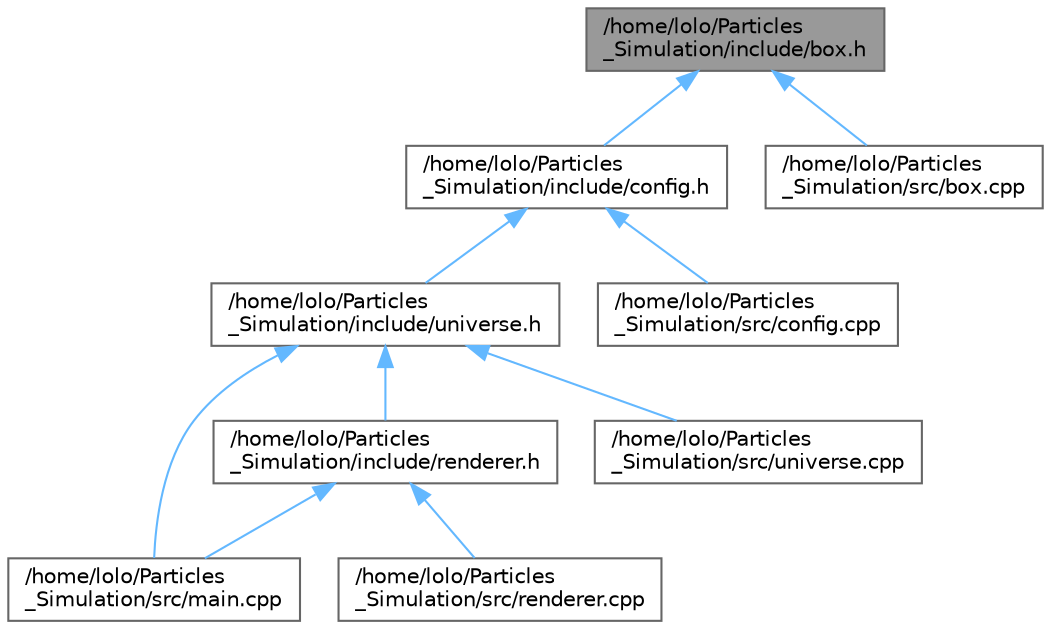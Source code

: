 digraph "/home/lolo/Particles_Simulation/include/box.h"
{
 // LATEX_PDF_SIZE
  bgcolor="transparent";
  edge [fontname=Helvetica,fontsize=10,labelfontname=Helvetica,labelfontsize=10];
  node [fontname=Helvetica,fontsize=10,shape=box,height=0.2,width=0.4];
  Node1 [id="Node000001",label="/home/lolo/Particles\l_Simulation/include/box.h",height=0.2,width=0.4,color="gray40", fillcolor="grey60", style="filled", fontcolor="black",tooltip=" "];
  Node1 -> Node2 [id="edge1_Node000001_Node000002",dir="back",color="steelblue1",style="solid",tooltip=" "];
  Node2 [id="Node000002",label="/home/lolo/Particles\l_Simulation/include/config.h",height=0.2,width=0.4,color="grey40", fillcolor="white", style="filled",URL="$config_8h.html",tooltip=" "];
  Node2 -> Node3 [id="edge2_Node000002_Node000003",dir="back",color="steelblue1",style="solid",tooltip=" "];
  Node3 [id="Node000003",label="/home/lolo/Particles\l_Simulation/include/universe.h",height=0.2,width=0.4,color="grey40", fillcolor="white", style="filled",URL="$universe_8h.html",tooltip=" "];
  Node3 -> Node4 [id="edge3_Node000003_Node000004",dir="back",color="steelblue1",style="solid",tooltip=" "];
  Node4 [id="Node000004",label="/home/lolo/Particles\l_Simulation/include/renderer.h",height=0.2,width=0.4,color="grey40", fillcolor="white", style="filled",URL="$renderer_8h.html",tooltip=" "];
  Node4 -> Node5 [id="edge4_Node000004_Node000005",dir="back",color="steelblue1",style="solid",tooltip=" "];
  Node5 [id="Node000005",label="/home/lolo/Particles\l_Simulation/src/main.cpp",height=0.2,width=0.4,color="grey40", fillcolor="white", style="filled",URL="$main_8cpp.html",tooltip=" "];
  Node4 -> Node6 [id="edge5_Node000004_Node000006",dir="back",color="steelblue1",style="solid",tooltip=" "];
  Node6 [id="Node000006",label="/home/lolo/Particles\l_Simulation/src/renderer.cpp",height=0.2,width=0.4,color="grey40", fillcolor="white", style="filled",URL="$renderer_8cpp.html",tooltip=" "];
  Node3 -> Node5 [id="edge6_Node000003_Node000005",dir="back",color="steelblue1",style="solid",tooltip=" "];
  Node3 -> Node7 [id="edge7_Node000003_Node000007",dir="back",color="steelblue1",style="solid",tooltip=" "];
  Node7 [id="Node000007",label="/home/lolo/Particles\l_Simulation/src/universe.cpp",height=0.2,width=0.4,color="grey40", fillcolor="white", style="filled",URL="$universe_8cpp.html",tooltip=" "];
  Node2 -> Node8 [id="edge8_Node000002_Node000008",dir="back",color="steelblue1",style="solid",tooltip=" "];
  Node8 [id="Node000008",label="/home/lolo/Particles\l_Simulation/src/config.cpp",height=0.2,width=0.4,color="grey40", fillcolor="white", style="filled",URL="$config_8cpp.html",tooltip=" "];
  Node1 -> Node9 [id="edge9_Node000001_Node000009",dir="back",color="steelblue1",style="solid",tooltip=" "];
  Node9 [id="Node000009",label="/home/lolo/Particles\l_Simulation/src/box.cpp",height=0.2,width=0.4,color="grey40", fillcolor="white", style="filled",URL="$box_8cpp.html",tooltip=" "];
}
